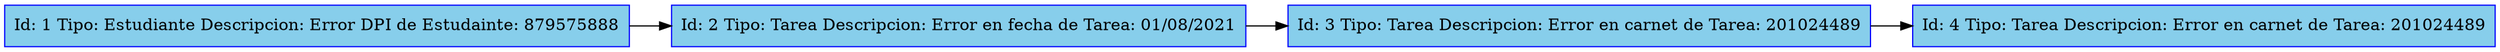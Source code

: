 digraph List {
rankdir=LR;
node [shape = record, color=blue , style=filled, fillcolor=skyblue];
1[label="Id: 1
 Tipo: Estudiante
 Descripcion: Error DPI de Estudainte: 879575888",shape=record]
2[label="Id: 2
 Tipo: Tarea
 Descripcion: Error en fecha de Tarea: 01/08/2021",shape=record]
3[label="Id: 3
 Tipo: Tarea
 Descripcion: Error en carnet de Tarea: 201024489",shape=record]
4[label="Id: 4
 Tipo: Tarea
 Descripcion: Error en carnet de Tarea: 201024489",shape=record]
1->2
2->3
3->4

}